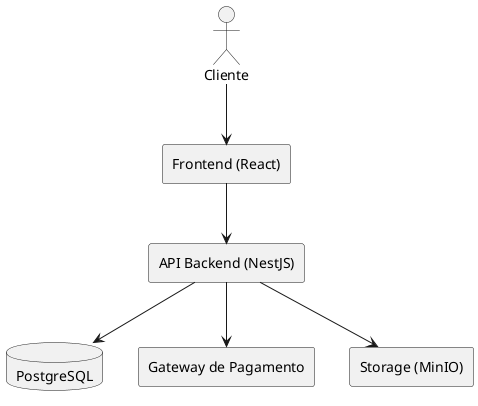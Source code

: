 @startuml ecoomerce_documentation
actor Cliente
rectangle "Frontend (React)" as FE
rectangle "API Backend (NestJS)" as API
database "PostgreSQL" as DB
rectangle "Gateway de Pagamento" as GP
rectangle "Storage (MinIO)" as S3

Cliente --> FE
FE --> API
API --> DB
API --> GP
API --> S3
@enduml